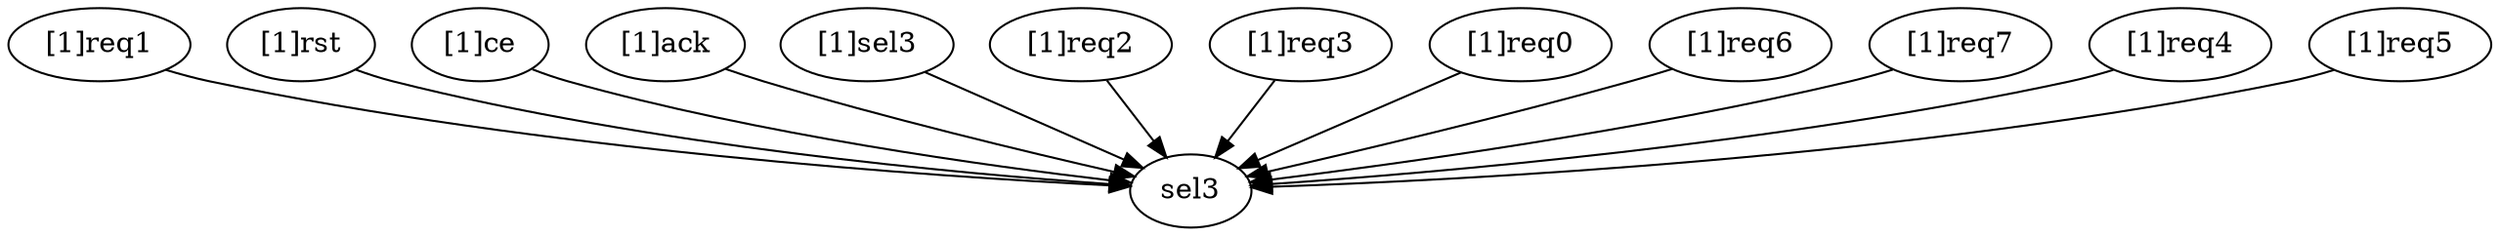 strict digraph "" {
	"[1]req1"	 [complexity=3,
		importance=0.669444444444,
		rank=0.223148148148];
	sel3	 [complexity=2,
		importance=0.0805555555556,
		rank=0.0402777777778];
	"[1]req1" -> sel3;
	"[1]rst"	 [complexity=3,
		importance=0.830555555556,
		rank=0.276851851852];
	"[1]rst" -> sel3;
	"[1]ce"	 [complexity=4,
		importance=0.75,
		rank=0.1875];
	"[1]ce" -> sel3;
	"[1]ack"	 [complexity=4,
		importance=0.75,
		rank=0.1875];
	"[1]ack" -> sel3;
	"[1]sel3"	 [complexity=4,
		importance=0.161111111111,
		rank=0.0402777777778];
	"[1]sel3" -> sel3;
	"[1]req2"	 [complexity=3,
		importance=0.588888888889,
		rank=0.196296296296];
	"[1]req2" -> sel3;
	"[1]req3"	 [complexity=3,
		importance=0.508333333333,
		rank=0.169444444444];
	"[1]req3" -> sel3;
	"[1]req0"	 [complexity=3,
		importance=0.75,
		rank=0.25];
	"[1]req0" -> sel3;
	"[1]req6"	 [complexity=3,
		importance=0.266666666667,
		rank=0.0888888888889];
	"[1]req6" -> sel3;
	"[1]req7"	 [complexity=3,
		importance=0.186111111111,
		rank=0.062037037037];
	"[1]req7" -> sel3;
	"[1]req4"	 [complexity=3,
		importance=0.427777777778,
		rank=0.142592592593];
	"[1]req4" -> sel3;
	"[1]req5"	 [complexity=3,
		importance=0.347222222222,
		rank=0.115740740741];
	"[1]req5" -> sel3;
}
